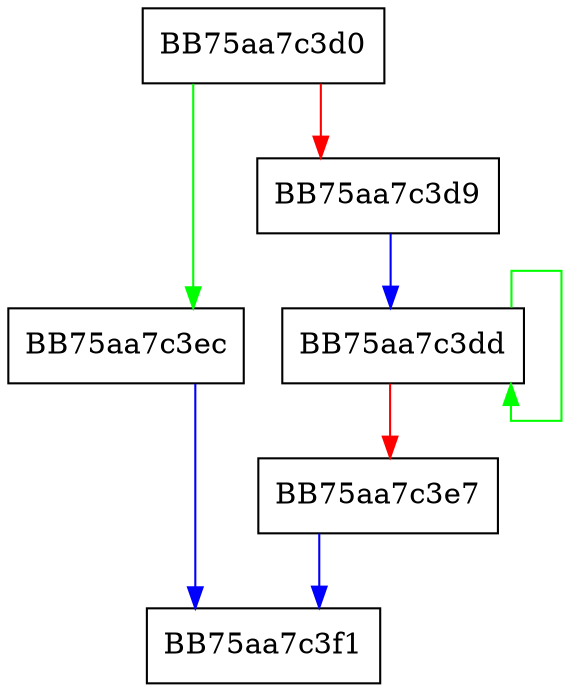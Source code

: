 digraph WPP_SF_sLq {
  node [shape="box"];
  graph [splines=ortho];
  BB75aa7c3d0 -> BB75aa7c3ec [color="green"];
  BB75aa7c3d0 -> BB75aa7c3d9 [color="red"];
  BB75aa7c3d9 -> BB75aa7c3dd [color="blue"];
  BB75aa7c3dd -> BB75aa7c3dd [color="green"];
  BB75aa7c3dd -> BB75aa7c3e7 [color="red"];
  BB75aa7c3e7 -> BB75aa7c3f1 [color="blue"];
  BB75aa7c3ec -> BB75aa7c3f1 [color="blue"];
}